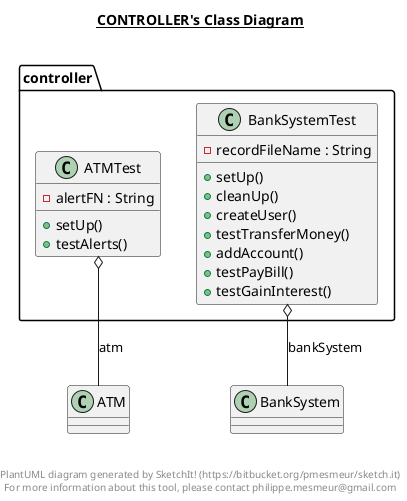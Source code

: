 @startuml

title __CONTROLLER's Class Diagram__\n

  package controller {
    class ATMTest {
        - alertFN : String
        + setUp()
        + testAlerts()
    }
  }
  

  package controller {
    class BankSystemTest {
        - recordFileName : String
        + setUp()
        + cleanUp()
        + createUser()
        + testTransferMoney()
        + addAccount()
        + testPayBill()
        + testGainInterest()
    }
  }
  

  ATMTest o-- ATM : atm
  BankSystemTest o-- BankSystem : bankSystem


right footer


PlantUML diagram generated by SketchIt! (https://bitbucket.org/pmesmeur/sketch.it)
For more information about this tool, please contact philippe.mesmeur@gmail.com
endfooter

@enduml
